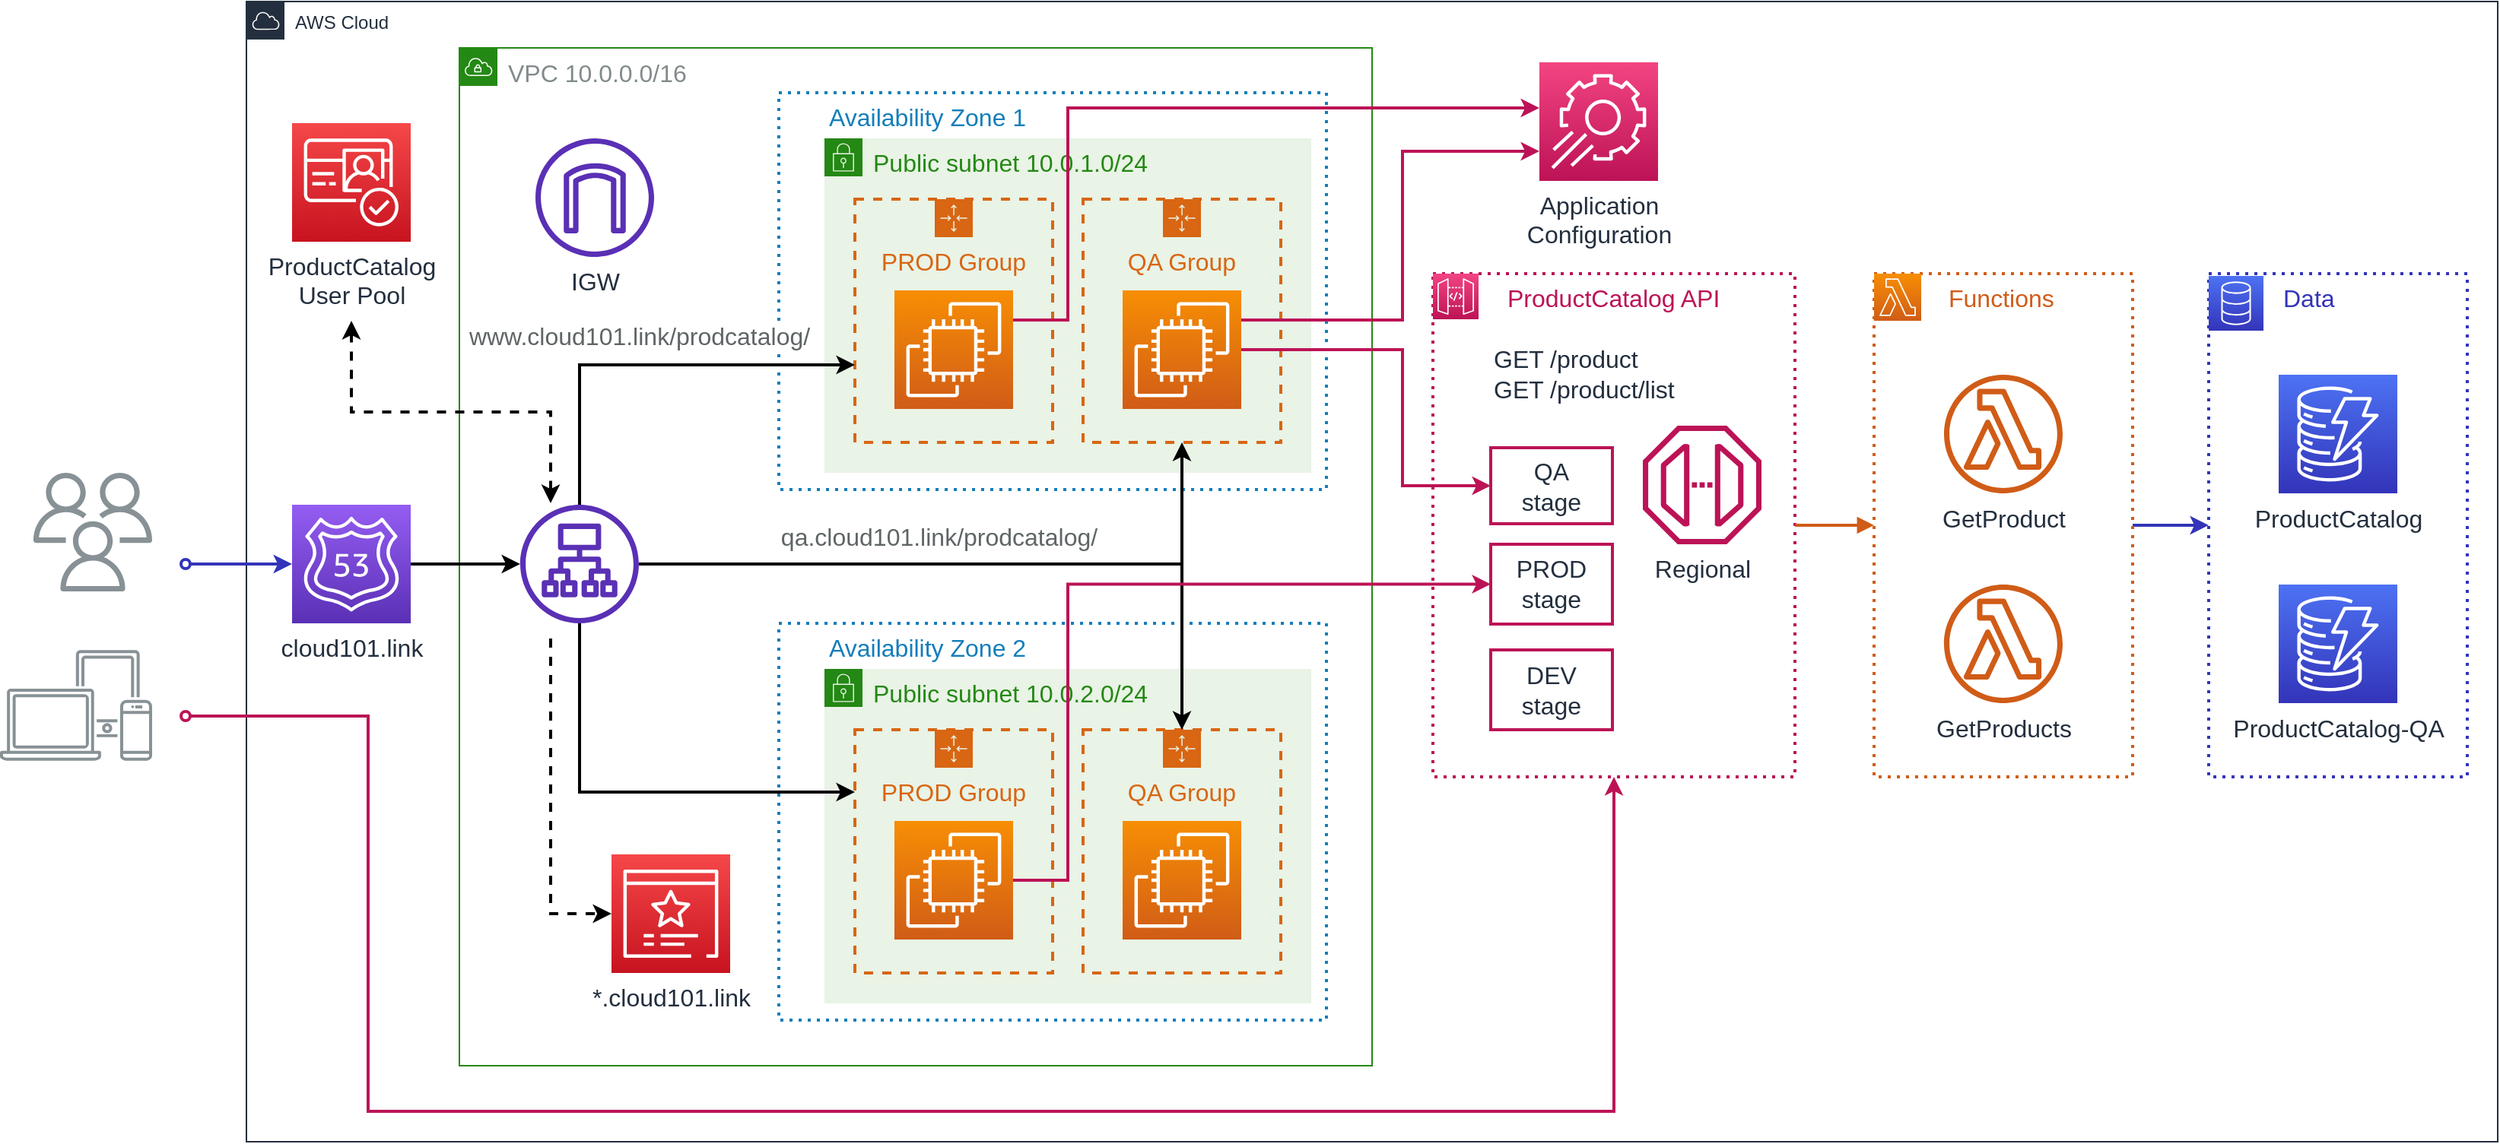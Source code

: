 <mxfile version="14.6.13" type="device"><diagram id="yKD41nWz8tDtkQRlLj_N" name="Page-1"><mxGraphModel dx="2680" dy="1984" grid="1" gridSize="10" guides="1" tooltips="1" connect="1" arrows="1" fold="1" page="1" pageScale="1" pageWidth="1100" pageHeight="850" math="0" shadow="0"><root><mxCell id="0"/><mxCell id="1" parent="0"/><mxCell id="qGP9a9ilm-xRbnsAyoEx-138" value="AWS Cloud" style="points=[[0,0],[0.25,0],[0.5,0],[0.75,0],[1,0],[1,0.25],[1,0.5],[1,0.75],[1,1],[0.75,1],[0.5,1],[0.25,1],[0,1],[0,0.75],[0,0.5],[0,0.25]];outlineConnect=0;gradientColor=none;html=1;whiteSpace=wrap;fontSize=12;fontStyle=0;shape=mxgraph.aws4.group;grIcon=mxgraph.aws4.group_aws_cloud;strokeColor=#232F3E;fillColor=none;verticalAlign=top;align=left;spacingLeft=30;fontColor=#232F3E;dashed=0;rounded=0;shadow=0;dashPattern=1 2;" parent="1" vertex="1"><mxGeometry x="-360" y="-670" width="1480" height="750" as="geometry"/></mxCell><mxCell id="qGP9a9ilm-xRbnsAyoEx-130" style="edgeStyle=none;rounded=0;jumpStyle=none;orthogonalLoop=1;jettySize=auto;html=1;entryX=0;entryY=0.5;entryDx=0;entryDy=0;fontSize=16;fontColor=#3334B9;startArrow=none;startFill=0;endArrow=classic;endFill=1;strokeWidth=2;strokeColor=#3334B9;exitX=1;exitY=0.5;exitDx=0;exitDy=0;" parent="1" source="qGP9a9ilm-xRbnsAyoEx-124" target="qGP9a9ilm-xRbnsAyoEx-127" edge="1"><mxGeometry relative="1" as="geometry"><mxPoint x="1005" y="-530" as="sourcePoint"/></mxGeometry></mxCell><mxCell id="qGP9a9ilm-xRbnsAyoEx-124" value="Functions" style="fillColor=none;dashed=1;verticalAlign=top;fontStyle=0;shadow=0;fontSize=16;html=1;strokeWidth=2;align=left;spacingLeft=47;dashPattern=1 2;strokeColor=#D05C17;fontColor=#D05C17;" parent="1" vertex="1"><mxGeometry x="710" y="-491" width="170" height="331" as="geometry"/></mxCell><mxCell id="qGP9a9ilm-xRbnsAyoEx-3" value="VPC 10.0.0.0/16" style="points=[[0,0],[0.25,0],[0.5,0],[0.75,0],[1,0],[1,0.25],[1,0.5],[1,0.75],[1,1],[0.75,1],[0.5,1],[0.25,1],[0,1],[0,0.75],[0,0.5],[0,0.25]];outlineConnect=0;gradientColor=none;html=1;whiteSpace=wrap;fontSize=16;fontStyle=0;shape=mxgraph.aws4.group;grIcon=mxgraph.aws4.group_vpc;strokeColor=#248814;fillColor=none;verticalAlign=top;align=left;spacingLeft=30;dashed=0;strokeWidth=1;perimeterSpacing=0;shadow=0;fontColor=#828B8C;" parent="1" vertex="1"><mxGeometry x="-220" y="-639.5" width="600" height="669.5" as="geometry"/></mxCell><mxCell id="qGP9a9ilm-xRbnsAyoEx-61" value="ProductCatalog API" style="fillColor=none;dashed=1;verticalAlign=top;fontStyle=0;shadow=0;fontSize=16;html=1;strokeWidth=2;align=left;spacingLeft=47;dashPattern=1 2;strokeColor=#BC1356;fontColor=#BC1356;" parent="1" vertex="1"><mxGeometry x="420" y="-491" width="238" height="331" as="geometry"/></mxCell><mxCell id="qGP9a9ilm-xRbnsAyoEx-4" value="Availability Zone 1" style="fillColor=none;strokeColor=#147EBA;dashed=1;verticalAlign=top;fontStyle=0;fontColor=#147EBA;strokeWidth=2;fontSize=16;perimeterSpacing=0;shadow=0;align=left;spacingLeft=31;rounded=0;dashPattern=1 2;" parent="1" vertex="1"><mxGeometry x="-10" y="-610" width="360" height="261" as="geometry"/></mxCell><mxCell id="qGP9a9ilm-xRbnsAyoEx-6" value="" style="outlineConnect=0;fontColor=#232F3E;gradientColor=none;fillColor=#5A30B5;strokeColor=none;dashed=0;verticalLabelPosition=bottom;verticalAlign=top;align=center;html=1;fontSize=16;fontStyle=0;aspect=fixed;pointerEvents=1;shape=mxgraph.aws4.application_load_balancer;strokeWidth=3;perimeterSpacing=0;shadow=0;" parent="1" vertex="1"><mxGeometry x="-180" y="-339" width="78" height="78" as="geometry"/></mxCell><mxCell id="qGP9a9ilm-xRbnsAyoEx-7" value="Public subnet 10.0.1.0/24" style="points=[[0,0],[0.25,0],[0.5,0],[0.75,0],[1,0],[1,0.25],[1,0.5],[1,0.75],[1,1],[0.75,1],[0.5,1],[0.25,1],[0,1],[0,0.75],[0,0.5],[0,0.25]];outlineConnect=0;gradientColor=none;html=1;whiteSpace=wrap;fontSize=16;fontStyle=0;shape=mxgraph.aws4.group;grIcon=mxgraph.aws4.group_security_group;grStroke=0;strokeColor=#248814;fillColor=#E9F3E6;verticalAlign=top;align=left;spacingLeft=30;fontColor=#248814;dashed=0;strokeWidth=3;perimeterSpacing=0;shadow=0;" parent="1" vertex="1"><mxGeometry x="20" y="-580" width="320" height="220" as="geometry"/></mxCell><mxCell id="qGP9a9ilm-xRbnsAyoEx-9" value="PROD Group" style="points=[[0,0],[0.25,0],[0.5,0],[0.75,0],[1,0],[1,0.25],[1,0.5],[1,0.75],[1,1],[0.75,1],[0.5,1],[0.25,1],[0,1],[0,0.75],[0,0.5],[0,0.25]];outlineConnect=0;gradientColor=none;html=1;whiteSpace=wrap;fontSize=16;fontStyle=0;shape=mxgraph.aws4.groupCenter;grIcon=mxgraph.aws4.group_auto_scaling_group;grStroke=1;strokeColor=#D86613;fillColor=none;verticalAlign=top;align=center;fontColor=#D86613;dashed=1;spacingTop=25;strokeWidth=2;perimeterSpacing=0;shadow=0;" parent="1" vertex="1"><mxGeometry x="40" y="-540" width="130" height="160" as="geometry"/></mxCell><mxCell id="qGP9a9ilm-xRbnsAyoEx-10" value="QA Group" style="points=[[0,0],[0.25,0],[0.5,0],[0.75,0],[1,0],[1,0.25],[1,0.5],[1,0.75],[1,1],[0.75,1],[0.5,1],[0.25,1],[0,1],[0,0.75],[0,0.5],[0,0.25]];outlineConnect=0;gradientColor=none;html=1;whiteSpace=wrap;fontSize=16;fontStyle=0;shape=mxgraph.aws4.groupCenter;grIcon=mxgraph.aws4.group_auto_scaling_group;grStroke=1;strokeColor=#D86613;fillColor=none;verticalAlign=top;align=center;fontColor=#D86613;dashed=1;spacingTop=25;strokeWidth=2;perimeterSpacing=0;shadow=0;" parent="1" vertex="1"><mxGeometry x="190" y="-540" width="130" height="160" as="geometry"/></mxCell><mxCell id="qGP9a9ilm-xRbnsAyoEx-15" value="" style="points=[[0,0,0],[0.25,0,0],[0.5,0,0],[0.75,0,0],[1,0,0],[0,1,0],[0.25,1,0],[0.5,1,0],[0.75,1,0],[1,1,0],[0,0.25,0],[0,0.5,0],[0,0.75,0],[1,0.25,0],[1,0.5,0],[1,0.75,0]];outlineConnect=0;fontColor=#232F3E;gradientColor=#F34482;gradientDirection=north;fillColor=#BC1356;strokeColor=#ffffff;dashed=0;verticalLabelPosition=bottom;verticalAlign=top;align=center;html=1;fontSize=16;fontStyle=0;aspect=fixed;shape=mxgraph.aws4.resourceIcon;resIcon=mxgraph.aws4.api_gateway;strokeWidth=3;perimeterSpacing=0;shadow=0;" parent="1" vertex="1"><mxGeometry x="420" y="-491" width="30" height="30" as="geometry"/></mxCell><mxCell id="qGP9a9ilm-xRbnsAyoEx-16" value="Regional" style="outlineConnect=0;fontColor=#232F3E;gradientColor=none;fillColor=#BC1356;strokeColor=none;dashed=0;verticalLabelPosition=bottom;verticalAlign=top;align=center;html=1;fontSize=16;fontStyle=0;aspect=fixed;pointerEvents=1;shape=mxgraph.aws4.endpoint;strokeWidth=3;perimeterSpacing=0;shadow=0;" parent="1" vertex="1"><mxGeometry x="558" y="-391" width="78" height="78" as="geometry"/></mxCell><mxCell id="qGP9a9ilm-xRbnsAyoEx-30" value="" style="points=[[0,0,0],[0.25,0,0],[0.5,0,0],[0.75,0,0],[1,0,0],[0,1,0],[0.25,1,0],[0.5,1,0],[0.75,1,0],[1,1,0],[0,0.25,0],[0,0.5,0],[0,0.75,0],[1,0.25,0],[1,0.5,0],[1,0.75,0]];outlineConnect=0;fontColor=#232F3E;gradientColor=#F78E04;gradientDirection=north;fillColor=#D05C17;strokeColor=#ffffff;dashed=0;verticalLabelPosition=bottom;verticalAlign=top;align=center;html=1;fontSize=16;fontStyle=0;aspect=fixed;shape=mxgraph.aws4.resourceIcon;resIcon=mxgraph.aws4.ec2;shadow=0;" parent="1" vertex="1"><mxGeometry x="66" y="-480" width="78" height="78" as="geometry"/></mxCell><mxCell id="qGP9a9ilm-xRbnsAyoEx-100" style="edgeStyle=elbowEdgeStyle;jumpStyle=none;orthogonalLoop=1;jettySize=auto;html=1;exitX=1;exitY=0.5;exitDx=0;exitDy=0;exitPerimeter=0;entryX=0;entryY=0.5;entryDx=0;entryDy=0;fontSize=16;fontColor=#5F6566;startArrow=none;startFill=0;endArrow=classic;endFill=1;strokeColor=#BC1356;strokeWidth=2;rounded=0;" parent="1" source="qGP9a9ilm-xRbnsAyoEx-31" target="qGP9a9ilm-xRbnsAyoEx-56" edge="1"><mxGeometry relative="1" as="geometry"><Array as="points"><mxPoint x="400" y="-400"/></Array></mxGeometry></mxCell><mxCell id="qGP9a9ilm-xRbnsAyoEx-31" value="" style="points=[[0,0,0],[0.25,0,0],[0.5,0,0],[0.75,0,0],[1,0,0],[0,1,0],[0.25,1,0],[0.5,1,0],[0.75,1,0],[1,1,0],[0,0.25,0],[0,0.5,0],[0,0.75,0],[1,0.25,0],[1,0.5,0],[1,0.75,0]];outlineConnect=0;fontColor=#232F3E;gradientColor=#F78E04;gradientDirection=north;fillColor=#D05C17;strokeColor=#ffffff;dashed=0;verticalLabelPosition=bottom;verticalAlign=top;align=center;html=1;fontSize=16;fontStyle=0;aspect=fixed;shape=mxgraph.aws4.resourceIcon;resIcon=mxgraph.aws4.ec2;shadow=0;" parent="1" vertex="1"><mxGeometry x="216" y="-480" width="78" height="78" as="geometry"/></mxCell><mxCell id="qGP9a9ilm-xRbnsAyoEx-56" value="QA&lt;br style=&quot;font-size: 16px;&quot;&gt;stage" style="rounded=0;whiteSpace=wrap;html=1;shadow=0;dashed=0;fontSize=16;fontColor=#232F3E;strokeWidth=2;fillColor=none;align=center;verticalAlign=middle;strokeColor=#BC1356;" parent="1" vertex="1"><mxGeometry x="458" y="-376.5" width="80" height="50" as="geometry"/></mxCell><mxCell id="qGP9a9ilm-xRbnsAyoEx-57" value="PROD stage" style="rounded=0;whiteSpace=wrap;html=1;shadow=0;dashed=0;fontSize=16;fontColor=#232F3E;strokeWidth=2;fillColor=none;align=center;verticalAlign=middle;strokeColor=#BC1356;horizontal=1;" parent="1" vertex="1"><mxGeometry x="458" y="-313" width="80" height="52.5" as="geometry"/></mxCell><mxCell id="qGP9a9ilm-xRbnsAyoEx-65" value="GET /product&lt;br style=&quot;font-size: 16px;&quot;&gt;GET /product/list" style="text;html=1;strokeColor=none;fillColor=none;align=left;verticalAlign=middle;whiteSpace=wrap;rounded=0;shadow=0;dashed=0;fontSize=16;fontColor=#232F3E;spacingTop=0;" parent="1" vertex="1"><mxGeometry x="458" y="-435" width="142" height="20" as="geometry"/></mxCell><mxCell id="qGP9a9ilm-xRbnsAyoEx-67" style="edgeStyle=orthogonalEdgeStyle;rounded=0;orthogonalLoop=1;jettySize=auto;html=1;fontSize=16;fontColor=#232F3E;strokeColor=#000000;strokeWidth=2;" parent="1" source="qGP9a9ilm-xRbnsAyoEx-6" edge="1"><mxGeometry relative="1" as="geometry"><mxPoint x="40" y="-431" as="targetPoint"/><Array as="points"><mxPoint x="-141" y="-431"/></Array></mxGeometry></mxCell><mxCell id="qGP9a9ilm-xRbnsAyoEx-68" value="www.cloud101.link/prodcatalog/" style="edgeLabel;html=1;align=center;verticalAlign=middle;resizable=0;points=[];fontSize=16;fontColor=#5F6566;" parent="qGP9a9ilm-xRbnsAyoEx-67" vertex="1" connectable="0"><mxGeometry x="0.046" y="1" relative="1" as="geometry"><mxPoint x="-12" y="-18" as="offset"/></mxGeometry></mxCell><mxCell id="qGP9a9ilm-xRbnsAyoEx-70" style="edgeStyle=orthogonalEdgeStyle;rounded=0;orthogonalLoop=1;jettySize=auto;html=1;entryX=0.5;entryY=1;entryDx=0;entryDy=0;fontSize=16;fontColor=#232F3E;strokeColor=#000000;strokeWidth=2;" parent="1" source="qGP9a9ilm-xRbnsAyoEx-6" target="qGP9a9ilm-xRbnsAyoEx-10" edge="1"><mxGeometry relative="1" as="geometry"/></mxCell><mxCell id="qGP9a9ilm-xRbnsAyoEx-71" value="qa.cloud101.link/prodcatalog/" style="edgeLabel;html=1;align=center;verticalAlign=middle;resizable=0;points=[];fontSize=16;fontColor=#5F6566;" parent="qGP9a9ilm-xRbnsAyoEx-70" vertex="1" connectable="0"><mxGeometry x="-0.119" relative="1" as="geometry"><mxPoint x="4" y="-18" as="offset"/></mxGeometry></mxCell><mxCell id="qGP9a9ilm-xRbnsAyoEx-72" value="Availability Zone 2" style="fillColor=none;strokeColor=#147EBA;dashed=1;verticalAlign=top;fontStyle=0;fontColor=#147EBA;strokeWidth=2;fontSize=16;perimeterSpacing=0;shadow=0;align=left;spacingLeft=31;rounded=0;dashPattern=1 2;" parent="1" vertex="1"><mxGeometry x="-10" y="-261" width="360" height="261" as="geometry"/></mxCell><mxCell id="qGP9a9ilm-xRbnsAyoEx-73" value="Public subnet 10.0.2.0/24" style="points=[[0,0],[0.25,0],[0.5,0],[0.75,0],[1,0],[1,0.25],[1,0.5],[1,0.75],[1,1],[0.75,1],[0.5,1],[0.25,1],[0,1],[0,0.75],[0,0.5],[0,0.25]];outlineConnect=0;gradientColor=none;html=1;whiteSpace=wrap;fontSize=16;fontStyle=0;shape=mxgraph.aws4.group;grIcon=mxgraph.aws4.group_security_group;grStroke=0;strokeColor=#248814;fillColor=#E9F3E6;verticalAlign=top;align=left;spacingLeft=30;fontColor=#248814;dashed=0;strokeWidth=3;perimeterSpacing=0;shadow=0;" parent="1" vertex="1"><mxGeometry x="20" y="-231" width="320" height="220" as="geometry"/></mxCell><mxCell id="qGP9a9ilm-xRbnsAyoEx-74" value="PROD Group" style="points=[[0,0],[0.25,0],[0.5,0],[0.75,0],[1,0],[1,0.25],[1,0.5],[1,0.75],[1,1],[0.75,1],[0.5,1],[0.25,1],[0,1],[0,0.75],[0,0.5],[0,0.25]];outlineConnect=0;gradientColor=none;html=1;whiteSpace=wrap;fontSize=16;fontStyle=0;shape=mxgraph.aws4.groupCenter;grIcon=mxgraph.aws4.group_auto_scaling_group;grStroke=1;strokeColor=#D86613;fillColor=none;verticalAlign=top;align=center;fontColor=#D86613;dashed=1;spacingTop=25;strokeWidth=2;perimeterSpacing=0;shadow=0;" parent="1" vertex="1"><mxGeometry x="40" y="-191" width="130" height="160" as="geometry"/></mxCell><mxCell id="qGP9a9ilm-xRbnsAyoEx-75" value="QA Group" style="points=[[0,0],[0.25,0],[0.5,0],[0.75,0],[1,0],[1,0.25],[1,0.5],[1,0.75],[1,1],[0.75,1],[0.5,1],[0.25,1],[0,1],[0,0.75],[0,0.5],[0,0.25]];outlineConnect=0;gradientColor=none;html=1;whiteSpace=wrap;fontSize=16;fontStyle=0;shape=mxgraph.aws4.groupCenter;grIcon=mxgraph.aws4.group_auto_scaling_group;grStroke=1;strokeColor=#D86613;fillColor=none;verticalAlign=top;align=center;fontColor=#D86613;dashed=1;spacingTop=25;strokeWidth=2;perimeterSpacing=0;shadow=0;" parent="1" vertex="1"><mxGeometry x="190" y="-191" width="130" height="160" as="geometry"/></mxCell><mxCell id="qGP9a9ilm-xRbnsAyoEx-76" value="" style="points=[[0,0,0],[0.25,0,0],[0.5,0,0],[0.75,0,0],[1,0,0],[0,1,0],[0.25,1,0],[0.5,1,0],[0.75,1,0],[1,1,0],[0,0.25,0],[0,0.5,0],[0,0.75,0],[1,0.25,0],[1,0.5,0],[1,0.75,0]];outlineConnect=0;fontColor=#232F3E;gradientColor=#F78E04;gradientDirection=north;fillColor=#D05C17;strokeColor=#ffffff;dashed=0;verticalLabelPosition=bottom;verticalAlign=top;align=center;html=1;fontSize=16;fontStyle=0;aspect=fixed;shape=mxgraph.aws4.resourceIcon;resIcon=mxgraph.aws4.ec2;shadow=0;" parent="1" vertex="1"><mxGeometry x="66" y="-131" width="78" height="78" as="geometry"/></mxCell><mxCell id="qGP9a9ilm-xRbnsAyoEx-77" value="" style="points=[[0,0,0],[0.25,0,0],[0.5,0,0],[0.75,0,0],[1,0,0],[0,1,0],[0.25,1,0],[0.5,1,0],[0.75,1,0],[1,1,0],[0,0.25,0],[0,0.5,0],[0,0.75,0],[1,0.25,0],[1,0.5,0],[1,0.75,0]];outlineConnect=0;fontColor=#232F3E;gradientColor=#F78E04;gradientDirection=north;fillColor=#D05C17;strokeColor=#ffffff;dashed=0;verticalLabelPosition=bottom;verticalAlign=top;align=center;html=1;fontSize=16;fontStyle=0;aspect=fixed;shape=mxgraph.aws4.resourceIcon;resIcon=mxgraph.aws4.ec2;shadow=0;" parent="1" vertex="1"><mxGeometry x="216" y="-131" width="78" height="78" as="geometry"/></mxCell><mxCell id="qGP9a9ilm-xRbnsAyoEx-79" style="edgeStyle=orthogonalEdgeStyle;rounded=0;orthogonalLoop=1;jettySize=auto;html=1;fontSize=16;fontColor=#232F3E;strokeColor=#000000;strokeWidth=2;" parent="1" source="qGP9a9ilm-xRbnsAyoEx-6" target="qGP9a9ilm-xRbnsAyoEx-74" edge="1"><mxGeometry relative="1" as="geometry"><Array as="points"><mxPoint x="-141" y="-150"/></Array></mxGeometry></mxCell><mxCell id="qGP9a9ilm-xRbnsAyoEx-80" style="edgeStyle=orthogonalEdgeStyle;rounded=0;orthogonalLoop=1;jettySize=auto;html=1;entryX=0.5;entryY=0;entryDx=0;entryDy=0;fontSize=16;fontColor=#232F3E;strokeColor=#000000;strokeWidth=2;" parent="1" source="qGP9a9ilm-xRbnsAyoEx-6" target="qGP9a9ilm-xRbnsAyoEx-75" edge="1"><mxGeometry relative="1" as="geometry"/></mxCell><mxCell id="qGP9a9ilm-xRbnsAyoEx-87" style="edgeStyle=orthogonalEdgeStyle;rounded=0;orthogonalLoop=1;jettySize=auto;html=1;fontSize=16;fontColor=#232F3E;strokeColor=#000000;strokeWidth=2;" parent="1" source="qGP9a9ilm-xRbnsAyoEx-81" target="qGP9a9ilm-xRbnsAyoEx-6" edge="1"><mxGeometry relative="1" as="geometry"><mxPoint x="-190" y="-300" as="targetPoint"/></mxGeometry></mxCell><mxCell id="qGP9a9ilm-xRbnsAyoEx-81" value="cloud101.link" style="points=[[0,0,0],[0.25,0,0],[0.5,0,0],[0.75,0,0],[1,0,0],[0,1,0],[0.25,1,0],[0.5,1,0],[0.75,1,0],[1,1,0],[0,0.25,0],[0,0.5,0],[0,0.75,0],[1,0.25,0],[1,0.5,0],[1,0.75,0]];outlineConnect=0;fontColor=#232F3E;gradientColor=#945DF2;gradientDirection=north;fillColor=#5A30B5;strokeColor=#ffffff;dashed=0;verticalLabelPosition=bottom;verticalAlign=top;align=center;html=1;fontSize=16;fontStyle=0;aspect=fixed;shape=mxgraph.aws4.resourceIcon;resIcon=mxgraph.aws4.route_53;rounded=1;shadow=0;" parent="1" vertex="1"><mxGeometry x="-330" y="-339" width="78" height="78" as="geometry"/></mxCell><mxCell id="qGP9a9ilm-xRbnsAyoEx-82" value="IGW" style="outlineConnect=0;fontColor=#232F3E;gradientColor=none;fillColor=#5A30B5;strokeColor=none;dashed=0;verticalLabelPosition=bottom;verticalAlign=top;align=center;html=1;fontSize=16;fontStyle=0;aspect=fixed;pointerEvents=1;shape=mxgraph.aws4.internet_gateway;rounded=1;shadow=0;" parent="1" vertex="1"><mxGeometry x="-170" y="-580" width="78" height="78" as="geometry"/></mxCell><mxCell id="qGP9a9ilm-xRbnsAyoEx-83" value="*.cloud101.link" style="points=[[0,0,0],[0.25,0,0],[0.5,0,0],[0.75,0,0],[1,0,0],[0,1,0],[0.25,1,0],[0.5,1,0],[0.75,1,0],[1,1,0],[0,0.25,0],[0,0.5,0],[0,0.75,0],[1,0.25,0],[1,0.5,0],[1,0.75,0]];outlineConnect=0;fontColor=#232F3E;gradientColor=#F54749;gradientDirection=north;fillColor=#C7131F;strokeColor=#ffffff;dashed=0;verticalLabelPosition=bottom;verticalAlign=top;align=center;html=1;fontSize=16;fontStyle=0;aspect=fixed;shape=mxgraph.aws4.resourceIcon;resIcon=mxgraph.aws4.certificate_manager_3;rounded=1;shadow=0;" parent="1" vertex="1"><mxGeometry x="-120" y="-109" width="78" height="78" as="geometry"/></mxCell><mxCell id="qGP9a9ilm-xRbnsAyoEx-131" style="edgeStyle=none;rounded=0;jumpStyle=none;orthogonalLoop=1;jettySize=auto;html=1;entryX=0;entryY=0.5;entryDx=0;entryDy=0;entryPerimeter=0;fontSize=16;fontColor=#3334B9;startArrow=oval;startFill=0;endArrow=classic;endFill=1;strokeColor=#3334B9;strokeWidth=2;" parent="1" target="qGP9a9ilm-xRbnsAyoEx-81" edge="1"><mxGeometry relative="1" as="geometry"><mxPoint x="-400" y="-300" as="sourcePoint"/></mxGeometry></mxCell><mxCell id="qGP9a9ilm-xRbnsAyoEx-88" value="" style="outlineConnect=0;fontColor=#232F3E;gradientColor=none;strokeColor=none;dashed=0;verticalLabelPosition=bottom;verticalAlign=top;align=center;html=1;fontSize=16;fontStyle=0;aspect=fixed;pointerEvents=1;shape=mxgraph.aws4.users;rounded=0;shadow=0;fillColor=#879196;" parent="1" vertex="1"><mxGeometry x="-500" y="-360" width="78" height="78" as="geometry"/></mxCell><mxCell id="qGP9a9ilm-xRbnsAyoEx-91" value="" style="outlineConnect=0;gradientColor=none;fontColor=#545B64;strokeColor=none;fillColor=#879196;dashed=0;verticalLabelPosition=bottom;verticalAlign=top;align=center;html=1;fontSize=16;fontStyle=0;aspect=fixed;shape=mxgraph.aws4.illustration_devices;pointerEvents=1;rounded=0;shadow=0;" parent="1" vertex="1"><mxGeometry x="-522" y="-243.5" width="100" height="73" as="geometry"/></mxCell><mxCell id="qGP9a9ilm-xRbnsAyoEx-101" style="edgeStyle=elbowEdgeStyle;jumpStyle=none;orthogonalLoop=1;jettySize=auto;html=1;entryX=0;entryY=0.5;entryDx=0;entryDy=0;fontSize=16;fontColor=#5F6566;startArrow=none;startFill=0;endArrow=classic;endFill=1;strokeColor=#BC1356;strokeWidth=2;rounded=0;exitX=1;exitY=0.5;exitDx=0;exitDy=0;exitPerimeter=0;" parent="1" source="qGP9a9ilm-xRbnsAyoEx-76" target="qGP9a9ilm-xRbnsAyoEx-57" edge="1"><mxGeometry relative="1" as="geometry"><Array as="points"><mxPoint x="180" y="-200"/></Array></mxGeometry></mxCell><mxCell id="qGP9a9ilm-xRbnsAyoEx-105" value="DEV&lt;br&gt;stage" style="rounded=0;whiteSpace=wrap;html=1;shadow=0;dashed=0;fontSize=16;fontColor=#232F3E;strokeWidth=2;fillColor=none;align=center;verticalAlign=middle;strokeColor=#BC1356;horizontal=1;" parent="1" vertex="1"><mxGeometry x="458" y="-243.5" width="80" height="52.5" as="geometry"/></mxCell><mxCell id="qGP9a9ilm-xRbnsAyoEx-106" value="" style="endArrow=classic;html=1;fontSize=16;fontColor=#BC1356;strokeColor=#BC1356;strokeWidth=2;entryX=0.5;entryY=1;entryDx=0;entryDy=0;rounded=0;edgeStyle=orthogonalEdgeStyle;startArrow=oval;startFill=0;" parent="1" target="qGP9a9ilm-xRbnsAyoEx-61" edge="1"><mxGeometry width="50" height="50" relative="1" as="geometry"><mxPoint x="-400" y="-200" as="sourcePoint"/><mxPoint x="-350" y="-200" as="targetPoint"/><Array as="points"><mxPoint x="-280" y="-200"/><mxPoint x="-280" y="60"/><mxPoint x="539" y="60"/></Array></mxGeometry></mxCell><mxCell id="qGP9a9ilm-xRbnsAyoEx-108" value="GetProduct" style="outlineConnect=0;fontColor=#232F3E;gradientColor=none;fillColor=#D05C17;strokeColor=none;dashed=0;verticalLabelPosition=bottom;verticalAlign=top;align=center;fontSize=16;fontStyle=0;aspect=fixed;pointerEvents=1;shape=mxgraph.aws4.lambda_function;rounded=0;shadow=0;dashPattern=1 2;html=1;" parent="1" vertex="1"><mxGeometry x="756" y="-424.5" width="78" height="78" as="geometry"/></mxCell><mxCell id="qGP9a9ilm-xRbnsAyoEx-111" value="GetProducts" style="outlineConnect=0;fontColor=#232F3E;gradientColor=none;fillColor=#D05C17;strokeColor=none;dashed=0;verticalLabelPosition=bottom;verticalAlign=top;align=center;fontSize=16;fontStyle=0;aspect=fixed;pointerEvents=1;shape=mxgraph.aws4.lambda_function;rounded=0;shadow=0;dashPattern=1 2;html=1;" parent="1" vertex="1"><mxGeometry x="756" y="-286.5" width="78" height="78" as="geometry"/></mxCell><mxCell id="qGP9a9ilm-xRbnsAyoEx-125" value="" style="points=[[0,0,0],[0.25,0,0],[0.5,0,0],[0.75,0,0],[1,0,0],[0,1,0],[0.25,1,0],[0.5,1,0],[0.75,1,0],[1,1,0],[0,0.25,0],[0,0.5,0],[0,0.75,0],[1,0.25,0],[1,0.5,0],[1,0.75,0]];outlineConnect=0;fontColor=#232F3E;gradientColor=#F78E04;gradientDirection=north;fillColor=#D05C17;strokeColor=#ffffff;dashed=0;verticalLabelPosition=bottom;verticalAlign=top;align=center;html=1;fontSize=12;fontStyle=0;aspect=fixed;shape=mxgraph.aws4.resourceIcon;resIcon=mxgraph.aws4.lambda;rounded=0;shadow=0;dashPattern=1 2;" parent="1" vertex="1"><mxGeometry x="710" y="-491" width="31" height="31" as="geometry"/></mxCell><mxCell id="qGP9a9ilm-xRbnsAyoEx-126" value="" style="edgeStyle=orthogonalEdgeStyle;html=1;endArrow=block;elbow=vertical;startArrow=none;endFill=1;rounded=0;fontSize=16;fontColor=#D05C17;exitX=1;exitY=0.5;exitDx=0;exitDy=0;strokeColor=#D05C17;startFill=0;strokeWidth=2;entryX=0;entryY=0.5;entryDx=0;entryDy=0;" parent="1" source="qGP9a9ilm-xRbnsAyoEx-61" target="qGP9a9ilm-xRbnsAyoEx-124" edge="1"><mxGeometry width="100" relative="1" as="geometry"><mxPoint x="750" y="-280" as="sourcePoint"/><mxPoint x="720" y="-408" as="targetPoint"/></mxGeometry></mxCell><mxCell id="qGP9a9ilm-xRbnsAyoEx-127" value="Data" style="fillColor=none;dashed=1;verticalAlign=top;fontStyle=0;shadow=0;fontSize=16;html=1;strokeWidth=2;align=left;spacingLeft=47;dashPattern=1 2;strokeColor=#3334B9;fontColor=#3334B9;" parent="1" vertex="1"><mxGeometry x="930" y="-491" width="170" height="331" as="geometry"/></mxCell><mxCell id="qGP9a9ilm-xRbnsAyoEx-120" value="ProductCatalog" style="points=[[0,0,0],[0.25,0,0],[0.5,0,0],[0.75,0,0],[1,0,0],[0,1,0],[0.25,1,0],[0.5,1,0],[0.75,1,0],[1,1,0],[0,0.25,0],[0,0.5,0],[0,0.75,0],[1,0.25,0],[1,0.5,0],[1,0.75,0]];outlineConnect=0;fontColor=#232F3E;gradientColor=#4D72F3;gradientDirection=north;fillColor=#3334B9;strokeColor=#ffffff;dashed=0;verticalLabelPosition=bottom;verticalAlign=top;align=center;html=1;fontSize=16;fontStyle=0;aspect=fixed;shape=mxgraph.aws4.resourceIcon;resIcon=mxgraph.aws4.dynamodb;rounded=0;shadow=0;dashPattern=1 2;" parent="1" vertex="1"><mxGeometry x="976" y="-424.5" width="78" height="78" as="geometry"/></mxCell><mxCell id="qGP9a9ilm-xRbnsAyoEx-121" value="ProductCatalog-QA" style="points=[[0,0,0],[0.25,0,0],[0.5,0,0],[0.75,0,0],[1,0,0],[0,1,0],[0.25,1,0],[0.5,1,0],[0.75,1,0],[1,1,0],[0,0.25,0],[0,0.5,0],[0,0.75,0],[1,0.25,0],[1,0.5,0],[1,0.75,0]];outlineConnect=0;fontColor=#232F3E;gradientColor=#4D72F3;gradientDirection=north;fillColor=#3334B9;strokeColor=#ffffff;dashed=0;verticalLabelPosition=bottom;verticalAlign=top;align=center;html=1;fontSize=16;fontStyle=0;aspect=fixed;shape=mxgraph.aws4.resourceIcon;resIcon=mxgraph.aws4.dynamodb;rounded=0;shadow=0;dashPattern=1 2;" parent="1" vertex="1"><mxGeometry x="976" y="-286.5" width="78" height="78" as="geometry"/></mxCell><mxCell id="qGP9a9ilm-xRbnsAyoEx-128" value="" style="points=[[0,0,0],[0.25,0,0],[0.5,0,0],[0.75,0,0],[1,0,0],[0,1,0],[0.25,1,0],[0.5,1,0],[0.75,1,0],[1,1,0],[0,0.25,0],[0,0.5,0],[0,0.75,0],[1,0.25,0],[1,0.5,0],[1,0.75,0]];outlineConnect=0;fontColor=#232F3E;gradientColor=#4D72F3;gradientDirection=north;fillColor=#3334B9;strokeColor=#ffffff;dashed=0;verticalLabelPosition=bottom;verticalAlign=top;align=center;html=1;fontSize=12;fontStyle=0;aspect=fixed;shape=mxgraph.aws4.resourceIcon;resIcon=mxgraph.aws4.database;rounded=0;shadow=0;dashPattern=1 2;" parent="1" vertex="1"><mxGeometry x="930" y="-489.5" width="36" height="36" as="geometry"/></mxCell><mxCell id="qGP9a9ilm-xRbnsAyoEx-137" style="edgeStyle=none;rounded=0;jumpStyle=none;orthogonalLoop=1;jettySize=auto;html=1;dashed=1;fontSize=16;fontColor=#3334B9;startArrow=classic;startFill=1;endArrow=classic;endFill=1;strokeColor=#000000;strokeWidth=2;" parent="1" edge="1"><mxGeometry relative="1" as="geometry"><mxPoint x="-291" y="-460" as="sourcePoint"/><mxPoint x="-160" y="-340" as="targetPoint"/><Array as="points"><mxPoint x="-291" y="-400"/><mxPoint x="-160" y="-400"/></Array></mxGeometry></mxCell><mxCell id="qGP9a9ilm-xRbnsAyoEx-132" value="ProductCatalog&lt;br style=&quot;font-size: 16px;&quot;&gt;User Pool" style="points=[[0,0,0],[0.25,0,0],[0.5,0,0],[0.75,0,0],[1,0,0],[0,1,0],[0.25,1,0],[0.5,1,0],[0.75,1,0],[1,1,0],[0,0.25,0],[0,0.5,0],[0,0.75,0],[1,0.25,0],[1,0.5,0],[1,0.75,0]];outlineConnect=0;fontColor=#232F3E;gradientColor=#F54749;gradientDirection=north;fillColor=#C7131F;strokeColor=#ffffff;dashed=0;verticalLabelPosition=bottom;verticalAlign=top;align=center;html=1;fontSize=16;fontStyle=0;aspect=fixed;shape=mxgraph.aws4.resourceIcon;resIcon=mxgraph.aws4.cognito;rounded=0;shadow=0;dashPattern=1 2;" parent="1" vertex="1"><mxGeometry x="-330" y="-590" width="78" height="78" as="geometry"/></mxCell><mxCell id="qGP9a9ilm-xRbnsAyoEx-134" style="edgeStyle=elbowEdgeStyle;rounded=0;orthogonalLoop=1;jettySize=auto;html=1;entryX=0;entryY=0.5;entryDx=0;entryDy=0;entryPerimeter=0;fontSize=16;fontColor=#232F3E;strokeColor=#000000;strokeWidth=2;dashed=1;jumpStyle=none;" parent="1" target="qGP9a9ilm-xRbnsAyoEx-83" edge="1"><mxGeometry relative="1" as="geometry"><mxPoint x="-160" y="-251" as="sourcePoint"/><mxPoint x="-110" y="-60" as="targetPoint"/><Array as="points"><mxPoint x="-160" y="-155"/></Array></mxGeometry></mxCell><mxCell id="BOBLniXmzy-V6W1fbKCP-1" value="Application&lt;br style=&quot;font-size: 16px;&quot;&gt;Configuration" style="points=[[0,0,0],[0.25,0,0],[0.5,0,0],[0.75,0,0],[1,0,0],[0,1,0],[0.25,1,0],[0.5,1,0],[0.75,1,0],[1,1,0],[0,0.25,0],[0,0.5,0],[0,0.75,0],[1,0.25,0],[1,0.5,0],[1,0.75,0]];points=[[0,0,0],[0.25,0,0],[0.5,0,0],[0.75,0,0],[1,0,0],[0,1,0],[0.25,1,0],[0.5,1,0],[0.75,1,0],[1,1,0],[0,0.25,0],[0,0.5,0],[0,0.75,0],[1,0.25,0],[1,0.5,0],[1,0.75,0]];outlineConnect=0;fontColor=#232F3E;gradientColor=#F34482;gradientDirection=north;fillColor=#BC1356;strokeColor=#ffffff;dashed=0;verticalLabelPosition=bottom;verticalAlign=top;align=center;html=1;fontSize=16;fontStyle=0;aspect=fixed;shape=mxgraph.aws4.resourceIcon;resIcon=mxgraph.aws4.app_config;" vertex="1" parent="1"><mxGeometry x="490" y="-630" width="78" height="78" as="geometry"/></mxCell><mxCell id="BOBLniXmzy-V6W1fbKCP-2" style="edgeStyle=elbowEdgeStyle;jumpStyle=none;orthogonalLoop=1;jettySize=auto;html=1;fontSize=16;fontColor=#5F6566;startArrow=none;startFill=0;endArrow=classic;endFill=1;strokeColor=#BC1356;strokeWidth=2;rounded=0;exitX=1;exitY=0.25;exitDx=0;exitDy=0;exitPerimeter=0;entryX=0;entryY=0.75;entryDx=0;entryDy=0;entryPerimeter=0;" edge="1" parent="1" source="qGP9a9ilm-xRbnsAyoEx-31" target="BOBLniXmzy-V6W1fbKCP-1"><mxGeometry relative="1" as="geometry"><Array as="points"><mxPoint x="400" y="-530"/><mxPoint x="410" y="-390"/></Array><mxPoint x="304" y="-431" as="sourcePoint"/><mxPoint x="468" y="-341.5" as="targetPoint"/></mxGeometry></mxCell><mxCell id="BOBLniXmzy-V6W1fbKCP-3" style="edgeStyle=elbowEdgeStyle;jumpStyle=none;orthogonalLoop=1;jettySize=auto;html=1;fontSize=16;fontColor=#5F6566;startArrow=none;startFill=0;endArrow=classic;endFill=1;strokeColor=#BC1356;strokeWidth=2;rounded=0;exitX=1;exitY=0.25;exitDx=0;exitDy=0;exitPerimeter=0;" edge="1" parent="1" source="qGP9a9ilm-xRbnsAyoEx-30"><mxGeometry relative="1" as="geometry"><Array as="points"><mxPoint x="180" y="-580"/><mxPoint x="180" y="-560"/><mxPoint x="410" y="-420.5"/></Array><mxPoint x="294" y="-491" as="sourcePoint"/><mxPoint x="490" y="-600" as="targetPoint"/></mxGeometry></mxCell></root></mxGraphModel></diagram></mxfile>